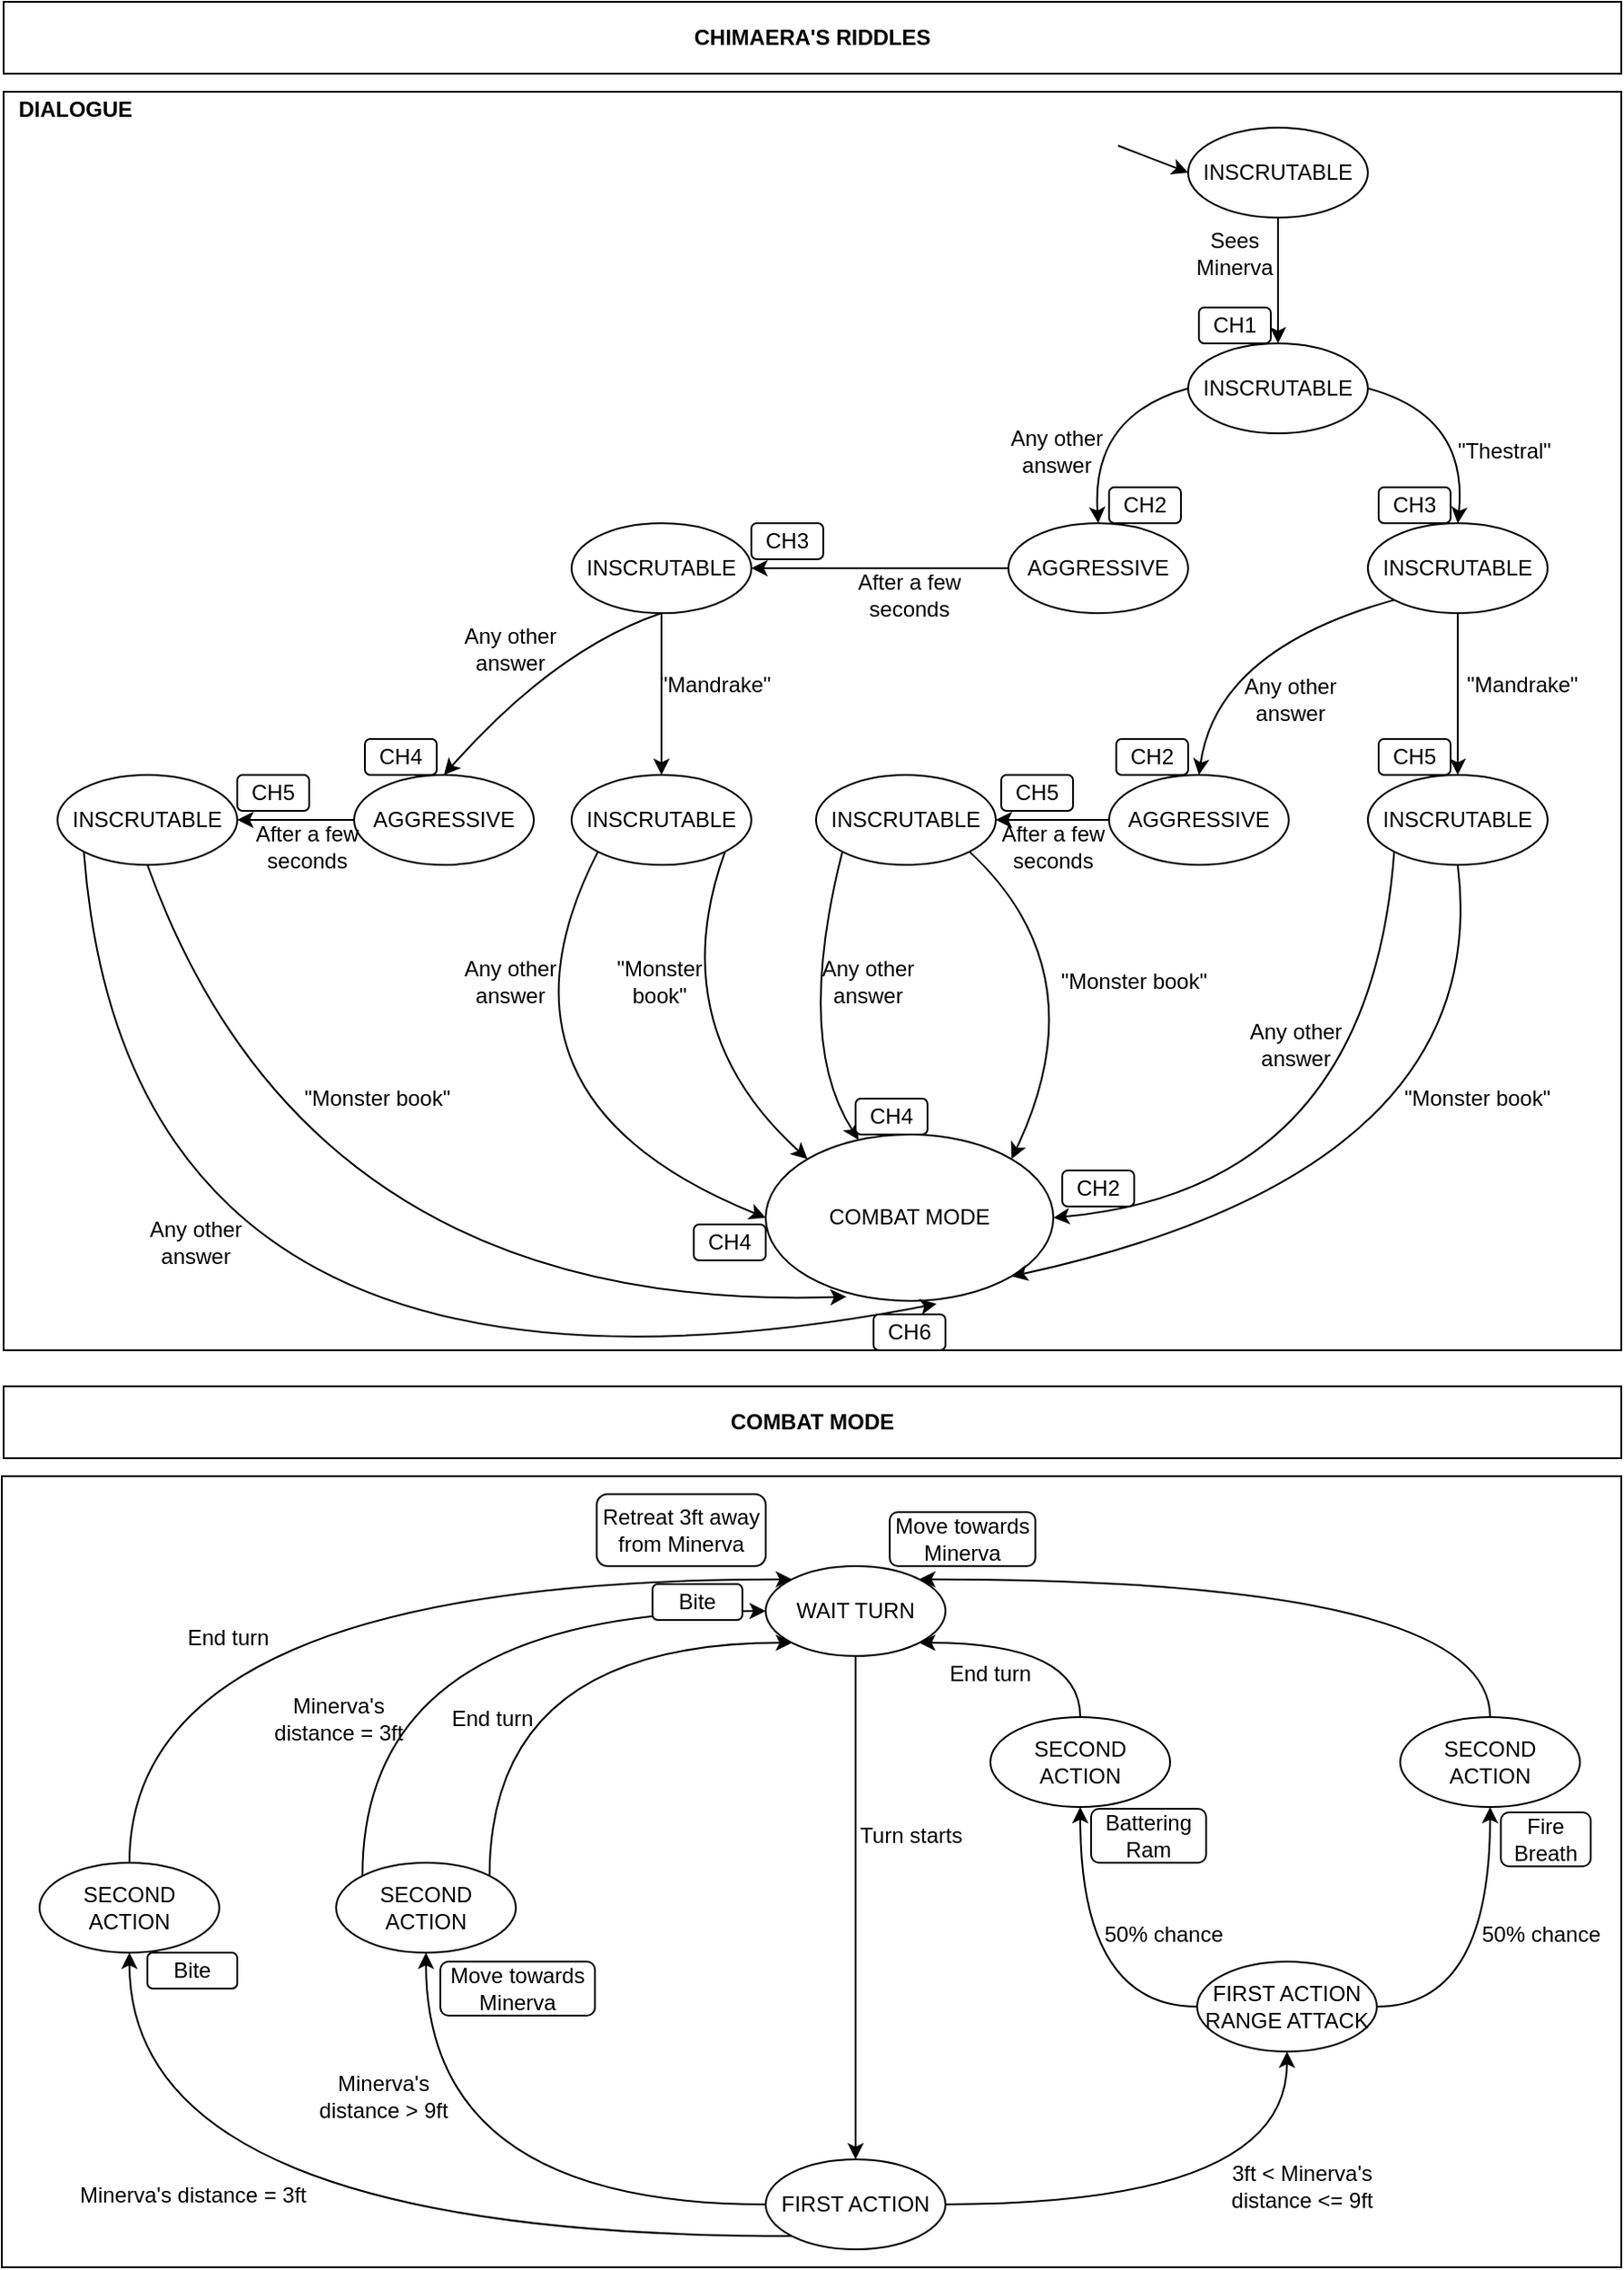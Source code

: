 <mxfile version="14.1.0" type="device"><diagram id="xKf9U3eauIbYkE_-DwvI" name="Page-1"><mxGraphModel dx="1865" dy="522" grid="1" gridSize="10" guides="1" tooltips="1" connect="1" arrows="1" fold="1" page="1" pageScale="1" pageWidth="827" pageHeight="1169" math="0" shadow="0"><root><mxCell id="0"/><mxCell id="1" parent="0"/><mxCell id="DUnYC542ImjqZkjtIX_e-2" value="" style="rounded=0;whiteSpace=wrap;html=1;" parent="1" vertex="1"><mxGeometry x="-60" y="100" width="900" height="700" as="geometry"/></mxCell><mxCell id="DUnYC542ImjqZkjtIX_e-3" value="INSCRUTABLE" style="ellipse;whiteSpace=wrap;html=1;" parent="1" vertex="1"><mxGeometry x="599" y="120" width="100" height="50" as="geometry"/></mxCell><mxCell id="DUnYC542ImjqZkjtIX_e-4" value="INSCRUTABLE" style="ellipse;whiteSpace=wrap;html=1;" parent="1" vertex="1"><mxGeometry x="599" y="240" width="100" height="50" as="geometry"/></mxCell><mxCell id="DUnYC542ImjqZkjtIX_e-5" value="" style="endArrow=classic;html=1;exitX=0.5;exitY=1;exitDx=0;exitDy=0;entryX=0.5;entryY=0;entryDx=0;entryDy=0;" parent="1" source="DUnYC542ImjqZkjtIX_e-3" target="DUnYC542ImjqZkjtIX_e-4" edge="1"><mxGeometry width="50" height="50" relative="1" as="geometry"><mxPoint x="519" y="320" as="sourcePoint"/><mxPoint x="569" y="270" as="targetPoint"/></mxGeometry></mxCell><mxCell id="DUnYC542ImjqZkjtIX_e-6" value="Sees Minerva" style="text;html=1;strokeColor=none;fillColor=none;align=center;verticalAlign=middle;whiteSpace=wrap;rounded=0;" parent="1" vertex="1"><mxGeometry x="605" y="180" width="40" height="20" as="geometry"/></mxCell><mxCell id="DUnYC542ImjqZkjtIX_e-7" value="CH1" style="rounded=1;whiteSpace=wrap;html=1;" parent="1" vertex="1"><mxGeometry x="605" y="220" width="40" height="20" as="geometry"/></mxCell><mxCell id="DUnYC542ImjqZkjtIX_e-8" value="INSCRUTABLE" style="ellipse;whiteSpace=wrap;html=1;" parent="1" vertex="1"><mxGeometry x="699" y="340" width="100" height="50" as="geometry"/></mxCell><mxCell id="DUnYC542ImjqZkjtIX_e-12" value="&quot;Thestral&quot;" style="text;html=1;strokeColor=none;fillColor=none;align=center;verticalAlign=middle;whiteSpace=wrap;rounded=0;" parent="1" vertex="1"><mxGeometry x="755" y="290" width="40" height="20" as="geometry"/></mxCell><mxCell id="DUnYC542ImjqZkjtIX_e-13" value="Any other answer" style="text;html=1;strokeColor=none;fillColor=none;align=center;verticalAlign=middle;whiteSpace=wrap;rounded=0;" parent="1" vertex="1"><mxGeometry x="497" y="290" width="58" height="20" as="geometry"/></mxCell><mxCell id="DUnYC542ImjqZkjtIX_e-15" value="CH3" style="rounded=1;whiteSpace=wrap;html=1;" parent="1" vertex="1"><mxGeometry x="705" y="320" width="40" height="20" as="geometry"/></mxCell><mxCell id="DUnYC542ImjqZkjtIX_e-16" value="CH2" style="rounded=1;whiteSpace=wrap;html=1;" parent="1" vertex="1"><mxGeometry x="555" y="320" width="40" height="20" as="geometry"/></mxCell><mxCell id="DUnYC542ImjqZkjtIX_e-31" value="AGGRESSIVE" style="ellipse;whiteSpace=wrap;html=1;" parent="1" vertex="1"><mxGeometry x="499" y="340" width="100" height="50" as="geometry"/></mxCell><mxCell id="DUnYC542ImjqZkjtIX_e-32" value="&lt;b&gt;DIALOGUE&lt;/b&gt;" style="text;html=1;strokeColor=none;fillColor=none;align=center;verticalAlign=middle;whiteSpace=wrap;rounded=0;" parent="1" vertex="1"><mxGeometry x="-40" y="100" width="40" height="20" as="geometry"/></mxCell><mxCell id="DUnYC542ImjqZkjtIX_e-35" value="&lt;b&gt;CHIMAERA'S RIDDLES&lt;/b&gt;" style="rounded=0;whiteSpace=wrap;html=1;" parent="1" vertex="1"><mxGeometry x="-60" y="50" width="900" height="40" as="geometry"/></mxCell><mxCell id="DUnYC542ImjqZkjtIX_e-36" value="" style="curved=1;endArrow=classic;html=1;exitX=0;exitY=0.5;exitDx=0;exitDy=0;entryX=0.5;entryY=0;entryDx=0;entryDy=0;" parent="1" source="DUnYC542ImjqZkjtIX_e-4" target="DUnYC542ImjqZkjtIX_e-31" edge="1"><mxGeometry width="50" height="50" relative="1" as="geometry"><mxPoint x="725" y="410" as="sourcePoint"/><mxPoint x="775" y="360" as="targetPoint"/><Array as="points"><mxPoint x="545" y="280"/></Array></mxGeometry></mxCell><mxCell id="DUnYC542ImjqZkjtIX_e-37" value="" style="curved=1;endArrow=classic;html=1;exitX=1;exitY=0.5;exitDx=0;exitDy=0;entryX=0.5;entryY=0;entryDx=0;entryDy=0;" parent="1" source="DUnYC542ImjqZkjtIX_e-4" target="DUnYC542ImjqZkjtIX_e-8" edge="1"><mxGeometry width="50" height="50" relative="1" as="geometry"><mxPoint x="725" y="240" as="sourcePoint"/><mxPoint x="775" y="190" as="targetPoint"/><Array as="points"><mxPoint x="755" y="280"/></Array></mxGeometry></mxCell><mxCell id="DUnYC542ImjqZkjtIX_e-40" value="CH3" style="rounded=1;whiteSpace=wrap;html=1;" parent="1" vertex="1"><mxGeometry x="356" y="340" width="40" height="20" as="geometry"/></mxCell><mxCell id="DUnYC542ImjqZkjtIX_e-41" value="AGGRESSIVE" style="ellipse;whiteSpace=wrap;html=1;" parent="1" vertex="1"><mxGeometry x="555" y="480" width="100" height="50" as="geometry"/></mxCell><mxCell id="DUnYC542ImjqZkjtIX_e-43" value="" style="curved=1;endArrow=classic;html=1;exitX=0;exitY=1;exitDx=0;exitDy=0;entryX=0.5;entryY=0;entryDx=0;entryDy=0;" parent="1" source="DUnYC542ImjqZkjtIX_e-8" target="DUnYC542ImjqZkjtIX_e-41" edge="1"><mxGeometry width="50" height="50" relative="1" as="geometry"><mxPoint x="725" y="400" as="sourcePoint"/><mxPoint x="775" y="350" as="targetPoint"/><Array as="points"><mxPoint x="615" y="410"/></Array></mxGeometry></mxCell><mxCell id="DUnYC542ImjqZkjtIX_e-44" value="" style="endArrow=classic;html=1;exitX=0.5;exitY=1;exitDx=0;exitDy=0;entryX=0.5;entryY=0;entryDx=0;entryDy=0;" parent="1" source="DUnYC542ImjqZkjtIX_e-8" target="DUnYC542ImjqZkjtIX_e-42" edge="1"><mxGeometry width="50" height="50" relative="1" as="geometry"><mxPoint x="725" y="400" as="sourcePoint"/><mxPoint x="775" y="350" as="targetPoint"/></mxGeometry></mxCell><mxCell id="DUnYC542ImjqZkjtIX_e-45" value="&quot;Mandrake&quot;" style="text;html=1;strokeColor=none;fillColor=none;align=center;verticalAlign=middle;whiteSpace=wrap;rounded=0;" parent="1" vertex="1"><mxGeometry x="765" y="420" width="40" height="20" as="geometry"/></mxCell><mxCell id="DUnYC542ImjqZkjtIX_e-46" value="Any other answer" style="text;html=1;strokeColor=none;fillColor=none;align=center;verticalAlign=middle;whiteSpace=wrap;rounded=0;" parent="1" vertex="1"><mxGeometry x="627" y="427.5" width="58" height="20" as="geometry"/></mxCell><mxCell id="DUnYC542ImjqZkjtIX_e-47" value="CH2" style="rounded=1;whiteSpace=wrap;html=1;" parent="1" vertex="1"><mxGeometry x="559" y="460" width="40" height="20" as="geometry"/></mxCell><mxCell id="DUnYC542ImjqZkjtIX_e-51" value="CH5" style="rounded=1;whiteSpace=wrap;html=1;" parent="1" vertex="1"><mxGeometry x="705" y="460" width="40" height="20" as="geometry"/></mxCell><mxCell id="DUnYC542ImjqZkjtIX_e-55" value="COMBAT MODE" style="ellipse;whiteSpace=wrap;html=1;" parent="1" vertex="1"><mxGeometry x="364" y="680" width="160" height="92.5" as="geometry"/></mxCell><mxCell id="DUnYC542ImjqZkjtIX_e-56" value="" style="curved=1;endArrow=classic;html=1;exitX=0;exitY=1;exitDx=0;exitDy=0;entryX=1;entryY=0.5;entryDx=0;entryDy=0;" parent="1" source="DUnYC542ImjqZkjtIX_e-42" target="DUnYC542ImjqZkjtIX_e-55" edge="1"><mxGeometry width="50" height="50" relative="1" as="geometry"><mxPoint x="713.645" y="549.998" as="sourcePoint"/><mxPoint x="549" y="647.32" as="targetPoint"/><Array as="points"><mxPoint x="700" y="710"/></Array></mxGeometry></mxCell><mxCell id="DUnYC542ImjqZkjtIX_e-58" value="&quot;Monster book&quot;" style="text;html=1;strokeColor=none;fillColor=none;align=center;verticalAlign=middle;whiteSpace=wrap;rounded=0;" parent="1" vertex="1"><mxGeometry x="715" y="650" width="90" height="20" as="geometry"/></mxCell><mxCell id="DUnYC542ImjqZkjtIX_e-59" value="Any other answer" style="text;html=1;strokeColor=none;fillColor=none;align=center;verticalAlign=middle;whiteSpace=wrap;rounded=0;" parent="1" vertex="1"><mxGeometry x="630" y="620.0" width="58" height="20" as="geometry"/></mxCell><mxCell id="DUnYC542ImjqZkjtIX_e-42" value="INSCRUTABLE" style="ellipse;whiteSpace=wrap;html=1;" parent="1" vertex="1"><mxGeometry x="699" y="480" width="100" height="50" as="geometry"/></mxCell><mxCell id="DUnYC542ImjqZkjtIX_e-65" value="" style="curved=1;endArrow=classic;html=1;exitX=0.5;exitY=1;exitDx=0;exitDy=0;entryX=1;entryY=1;entryDx=0;entryDy=0;" parent="1" source="DUnYC542ImjqZkjtIX_e-42" target="DUnYC542ImjqZkjtIX_e-55" edge="1"><mxGeometry width="50" height="50" relative="1" as="geometry"><mxPoint x="755" y="560" as="sourcePoint"/><mxPoint x="775" y="510" as="targetPoint"/><Array as="points"><mxPoint x="770" y="700"/></Array></mxGeometry></mxCell><mxCell id="DUnYC542ImjqZkjtIX_e-67" value="&lt;b&gt;COMBAT MODE&lt;/b&gt;" style="rounded=0;whiteSpace=wrap;html=1;" parent="1" vertex="1"><mxGeometry x="-60" y="820" width="900" height="40" as="geometry"/></mxCell><mxCell id="DUnYC542ImjqZkjtIX_e-68" value="" style="rounded=0;whiteSpace=wrap;html=1;" parent="1" vertex="1"><mxGeometry x="-61" y="870" width="901" height="440" as="geometry"/></mxCell><mxCell id="DUnYC542ImjqZkjtIX_e-69" value="WAIT TURN" style="ellipse;whiteSpace=wrap;html=1;" parent="1" vertex="1"><mxGeometry x="364" y="920.0" width="100" height="50" as="geometry"/></mxCell><mxCell id="s38Qu2iNfgUP-okB0Sbb-34" style="edgeStyle=orthogonalEdgeStyle;curved=1;orthogonalLoop=1;jettySize=auto;html=1;entryX=1;entryY=1;entryDx=0;entryDy=0;exitX=0.5;exitY=0;exitDx=0;exitDy=0;" parent="1" source="DUnYC542ImjqZkjtIX_e-70" target="DUnYC542ImjqZkjtIX_e-69" edge="1"><mxGeometry relative="1" as="geometry"><Array as="points"><mxPoint x="539" y="963"/></Array></mxGeometry></mxCell><mxCell id="DUnYC542ImjqZkjtIX_e-70" value="SECOND ACTION" style="ellipse;whiteSpace=wrap;html=1;" parent="1" vertex="1"><mxGeometry x="489" y="1004" width="100" height="50" as="geometry"/></mxCell><mxCell id="s38Qu2iNfgUP-okB0Sbb-9" style="edgeStyle=orthogonalEdgeStyle;curved=1;orthogonalLoop=1;jettySize=auto;html=1;exitX=0;exitY=1;exitDx=0;exitDy=0;" parent="1" source="DUnYC542ImjqZkjtIX_e-71" target="s38Qu2iNfgUP-okB0Sbb-5" edge="1"><mxGeometry relative="1" as="geometry"/></mxCell><mxCell id="s38Qu2iNfgUP-okB0Sbb-12" style="edgeStyle=orthogonalEdgeStyle;curved=1;orthogonalLoop=1;jettySize=auto;html=1;entryX=0.5;entryY=1;entryDx=0;entryDy=0;" parent="1" source="DUnYC542ImjqZkjtIX_e-71" target="s38Qu2iNfgUP-okB0Sbb-11" edge="1"><mxGeometry relative="1" as="geometry"/></mxCell><mxCell id="s38Qu2iNfgUP-okB0Sbb-37" style="edgeStyle=orthogonalEdgeStyle;curved=1;orthogonalLoop=1;jettySize=auto;html=1;" parent="1" source="DUnYC542ImjqZkjtIX_e-71" target="s38Qu2iNfgUP-okB0Sbb-35" edge="1"><mxGeometry relative="1" as="geometry"/></mxCell><mxCell id="DUnYC542ImjqZkjtIX_e-71" value="FIRST ACTION" style="ellipse;whiteSpace=wrap;html=1;" parent="1" vertex="1"><mxGeometry x="364" y="1250" width="100" height="50" as="geometry"/></mxCell><mxCell id="DUnYC542ImjqZkjtIX_e-73" value="" style="endArrow=classic;html=1;exitX=0.5;exitY=1;exitDx=0;exitDy=0;entryX=0.5;entryY=0;entryDx=0;entryDy=0;" parent="1" source="DUnYC542ImjqZkjtIX_e-69" target="DUnYC542ImjqZkjtIX_e-71" edge="1"><mxGeometry width="50" height="50" relative="1" as="geometry"><mxPoint x="490" y="1110" as="sourcePoint"/><mxPoint x="540" y="1060" as="targetPoint"/></mxGeometry></mxCell><mxCell id="DUnYC542ImjqZkjtIX_e-74" value="Turn starts" style="text;html=1;strokeColor=none;fillColor=none;align=center;verticalAlign=middle;whiteSpace=wrap;rounded=0;" parent="1" vertex="1"><mxGeometry x="410" y="1060" width="70" height="20" as="geometry"/></mxCell><mxCell id="s38Qu2iNfgUP-okB0Sbb-31" style="edgeStyle=orthogonalEdgeStyle;curved=1;orthogonalLoop=1;jettySize=auto;html=1;entryX=1;entryY=0;entryDx=0;entryDy=0;exitX=0.5;exitY=0;exitDx=0;exitDy=0;" parent="1" source="DUnYC542ImjqZkjtIX_e-75" target="DUnYC542ImjqZkjtIX_e-69" edge="1"><mxGeometry relative="1" as="geometry"><Array as="points"><mxPoint x="767" y="927"/></Array></mxGeometry></mxCell><mxCell id="DUnYC542ImjqZkjtIX_e-75" value="SECOND ACTION" style="ellipse;whiteSpace=wrap;html=1;" parent="1" vertex="1"><mxGeometry x="717" y="1004" width="100" height="50" as="geometry"/></mxCell><mxCell id="DUnYC542ImjqZkjtIX_e-78" value="&lt;span style=&quot;color: rgba(0 , 0 , 0 , 0) ; font-family: monospace ; font-size: 0px&quot;&gt;%3CmxGraphModel%3E%3Croot%3E%3CmxCell%20id%3D%220%22%2F%3E%3CmxCell%20id%3D%221%22%20parent%3D%220%22%2F%3E%3CmxCell%20id%3D%222%22%20value%3D%22Minerva's%20distance%20%26amp%3Bgt%3B%203ft%22%20style%3D%22text%3Bhtml%3D1%3BstrokeColor%3Dnone%3BfillColor%3Dnone%3Balign%3Dcenter%3BverticalAlign%3Dmiddle%3BwhiteSpace%3Dwrap%3Brounded%3D0%3B%22%20vertex%3D%221%22%20parent%3D%221%22%3E%3CmxGeometry%20x%3D%22393.5%22%20y%3D%22800%22%20width%3D%2290%22%20height%3D%2220%22%20as%3D%22geometry%22%2F%3E%3C%2FmxCell%3E%3C%2Froot%3E%3C%2FmxGraphModel%3E&lt;/span&gt;" style="text;html=1;strokeColor=none;fillColor=none;align=center;verticalAlign=middle;whiteSpace=wrap;rounded=0;" parent="1" vertex="1"><mxGeometry x="530" y="1180" width="40" height="20" as="geometry"/></mxCell><mxCell id="DUnYC542ImjqZkjtIX_e-81" value="Bite" style="rounded=1;whiteSpace=wrap;html=1;" parent="1" vertex="1"><mxGeometry x="20" y="1135" width="50" height="20" as="geometry"/></mxCell><mxCell id="MSD5m65WL7Jcf4b3X6oX-1" value="INSCRUTABLE" style="ellipse;whiteSpace=wrap;html=1;" parent="1" vertex="1"><mxGeometry x="256" y="340" width="100" height="50" as="geometry"/></mxCell><mxCell id="MSD5m65WL7Jcf4b3X6oX-2" value="" style="endArrow=classic;html=1;entryX=1;entryY=0.5;entryDx=0;entryDy=0;exitX=0;exitY=0.5;exitDx=0;exitDy=0;" parent="1" source="DUnYC542ImjqZkjtIX_e-31" target="MSD5m65WL7Jcf4b3X6oX-1" edge="1"><mxGeometry width="50" height="50" relative="1" as="geometry"><mxPoint x="615" y="320" as="sourcePoint"/><mxPoint x="665" y="270" as="targetPoint"/></mxGeometry></mxCell><mxCell id="MSD5m65WL7Jcf4b3X6oX-3" value="AGGRESSIVE" style="ellipse;whiteSpace=wrap;html=1;" parent="1" vertex="1"><mxGeometry x="135" y="480" width="100" height="50" as="geometry"/></mxCell><mxCell id="MSD5m65WL7Jcf4b3X6oX-5" value="Any other answer" style="text;html=1;strokeColor=none;fillColor=none;align=center;verticalAlign=middle;whiteSpace=wrap;rounded=0;" parent="1" vertex="1"><mxGeometry x="193" y="400" width="58" height="20" as="geometry"/></mxCell><mxCell id="MSD5m65WL7Jcf4b3X6oX-6" value="CH4" style="rounded=1;whiteSpace=wrap;html=1;" parent="1" vertex="1"><mxGeometry x="141" y="460" width="40" height="20" as="geometry"/></mxCell><mxCell id="MSD5m65WL7Jcf4b3X6oX-8" value="CH5" style="rounded=1;whiteSpace=wrap;html=1;" parent="1" vertex="1"><mxGeometry x="495" y="480" width="40" height="20" as="geometry"/></mxCell><mxCell id="MSD5m65WL7Jcf4b3X6oX-11" value="INSCRUTABLE" style="ellipse;whiteSpace=wrap;html=1;" parent="1" vertex="1"><mxGeometry x="256" y="480" width="100" height="50" as="geometry"/></mxCell><mxCell id="MSD5m65WL7Jcf4b3X6oX-12" value="" style="curved=1;endArrow=classic;html=1;exitX=0.5;exitY=1;exitDx=0;exitDy=0;entryX=0.5;entryY=0;entryDx=0;entryDy=0;" parent="1" source="MSD5m65WL7Jcf4b3X6oX-1" target="MSD5m65WL7Jcf4b3X6oX-3" edge="1"><mxGeometry width="50" height="50" relative="1" as="geometry"><mxPoint x="345.645" y="382.678" as="sourcePoint"/><mxPoint x="181" y="480" as="targetPoint"/><Array as="points"><mxPoint x="247" y="410"/></Array></mxGeometry></mxCell><mxCell id="MSD5m65WL7Jcf4b3X6oX-13" value="After a few seconds" style="text;html=1;strokeColor=none;fillColor=none;align=center;verticalAlign=middle;whiteSpace=wrap;rounded=0;" parent="1" vertex="1"><mxGeometry x="405" y="370" width="78" height="20" as="geometry"/></mxCell><mxCell id="MSD5m65WL7Jcf4b3X6oX-16" value="" style="endArrow=classic;html=1;exitX=0.5;exitY=1;exitDx=0;exitDy=0;entryX=0.5;entryY=0;entryDx=0;entryDy=0;" parent="1" source="MSD5m65WL7Jcf4b3X6oX-1" target="MSD5m65WL7Jcf4b3X6oX-11" edge="1"><mxGeometry width="50" height="50" relative="1" as="geometry"><mxPoint x="521" y="487.5" as="sourcePoint"/><mxPoint x="571" y="437.5" as="targetPoint"/></mxGeometry></mxCell><mxCell id="MSD5m65WL7Jcf4b3X6oX-18" value="INSCRUTABLE" style="ellipse;whiteSpace=wrap;html=1;" parent="1" vertex="1"><mxGeometry x="392" y="480" width="100" height="50" as="geometry"/></mxCell><mxCell id="MSD5m65WL7Jcf4b3X6oX-19" value="" style="endArrow=classic;html=1;exitX=0;exitY=0.5;exitDx=0;exitDy=0;entryX=1;entryY=0.5;entryDx=0;entryDy=0;" parent="1" source="DUnYC542ImjqZkjtIX_e-41" target="MSD5m65WL7Jcf4b3X6oX-18" edge="1"><mxGeometry width="50" height="50" relative="1" as="geometry"><mxPoint x="585" y="487.5" as="sourcePoint"/><mxPoint x="635" y="437.5" as="targetPoint"/></mxGeometry></mxCell><mxCell id="MSD5m65WL7Jcf4b3X6oX-21" value="" style="curved=1;endArrow=classic;html=1;exitX=0;exitY=1;exitDx=0;exitDy=0;" parent="1" source="MSD5m65WL7Jcf4b3X6oX-18" target="DUnYC542ImjqZkjtIX_e-55" edge="1"><mxGeometry width="50" height="50" relative="1" as="geometry"><mxPoint x="585" y="657.5" as="sourcePoint"/><mxPoint x="635" y="607.5" as="targetPoint"/><Array as="points"><mxPoint x="380" y="628"/></Array></mxGeometry></mxCell><mxCell id="MSD5m65WL7Jcf4b3X6oX-23" value="After a few seconds" style="text;html=1;strokeColor=none;fillColor=none;align=center;verticalAlign=middle;whiteSpace=wrap;rounded=0;" parent="1" vertex="1"><mxGeometry x="485" y="510" width="78" height="20" as="geometry"/></mxCell><mxCell id="MSD5m65WL7Jcf4b3X6oX-26" value="&quot;Mandrake&quot;" style="text;html=1;strokeColor=none;fillColor=none;align=center;verticalAlign=middle;whiteSpace=wrap;rounded=0;" parent="1" vertex="1"><mxGeometry x="316" y="420" width="40" height="20" as="geometry"/></mxCell><mxCell id="MSD5m65WL7Jcf4b3X6oX-27" value="&quot;Monster book&quot;" style="text;html=1;strokeColor=none;fillColor=none;align=center;verticalAlign=middle;whiteSpace=wrap;rounded=0;" parent="1" vertex="1"><mxGeometry x="524" y="585" width="90" height="20" as="geometry"/></mxCell><mxCell id="MSD5m65WL7Jcf4b3X6oX-29" value="Any other answer" style="text;html=1;strokeColor=none;fillColor=none;align=center;verticalAlign=middle;whiteSpace=wrap;rounded=0;" parent="1" vertex="1"><mxGeometry x="193" y="585.0" width="58" height="20" as="geometry"/></mxCell><mxCell id="MSD5m65WL7Jcf4b3X6oX-30" value="CH2" style="rounded=1;whiteSpace=wrap;html=1;" parent="1" vertex="1"><mxGeometry x="529" y="700" width="40" height="20" as="geometry"/></mxCell><mxCell id="MSD5m65WL7Jcf4b3X6oX-33" value="" style="endArrow=classic;html=1;exitX=0;exitY=0.5;exitDx=0;exitDy=0;entryX=1;entryY=0.5;entryDx=0;entryDy=0;" parent="1" source="MSD5m65WL7Jcf4b3X6oX-3" target="MSD5m65WL7Jcf4b3X6oX-22" edge="1"><mxGeometry width="50" height="50" relative="1" as="geometry"><mxPoint x="135" y="510" as="sourcePoint"/><mxPoint x="110" y="505" as="targetPoint"/></mxGeometry></mxCell><mxCell id="MSD5m65WL7Jcf4b3X6oX-35" value="" style="curved=1;endArrow=classic;html=1;exitX=0.5;exitY=1;exitDx=0;exitDy=0;entryX=0.281;entryY=0.975;entryDx=0;entryDy=0;entryPerimeter=0;" parent="1" source="MSD5m65WL7Jcf4b3X6oX-22" target="DUnYC542ImjqZkjtIX_e-55" edge="1"><mxGeometry width="50" height="50" relative="1" as="geometry"><mxPoint x="420" y="560" as="sourcePoint"/><mxPoint x="470" y="510" as="targetPoint"/><Array as="points"><mxPoint x="110" y="780"/></Array></mxGeometry></mxCell><mxCell id="MSD5m65WL7Jcf4b3X6oX-37" value="" style="curved=1;endArrow=classic;html=1;exitX=0;exitY=1;exitDx=0;exitDy=0;entryX=0.594;entryY=1.018;entryDx=0;entryDy=0;entryPerimeter=0;" parent="1" source="MSD5m65WL7Jcf4b3X6oX-22" target="DUnYC542ImjqZkjtIX_e-55" edge="1"><mxGeometry width="50" height="50" relative="1" as="geometry"><mxPoint x="420" y="560" as="sourcePoint"/><mxPoint x="470" y="510" as="targetPoint"/><Array as="points"><mxPoint x="10" y="860"/></Array></mxGeometry></mxCell><mxCell id="MSD5m65WL7Jcf4b3X6oX-38" value="Any other answer" style="text;html=1;strokeColor=none;fillColor=none;align=center;verticalAlign=middle;whiteSpace=wrap;rounded=0;" parent="1" vertex="1"><mxGeometry x="18" y="730.0" width="58" height="20" as="geometry"/></mxCell><mxCell id="MSD5m65WL7Jcf4b3X6oX-39" value="&quot;Monster book&quot;" style="text;html=1;strokeColor=none;fillColor=none;align=center;verticalAlign=middle;whiteSpace=wrap;rounded=0;" parent="1" vertex="1"><mxGeometry x="103" y="650" width="90" height="20" as="geometry"/></mxCell><mxCell id="MSD5m65WL7Jcf4b3X6oX-40" value="CH5" style="rounded=1;whiteSpace=wrap;html=1;" parent="1" vertex="1"><mxGeometry x="70" y="480" width="40" height="20" as="geometry"/></mxCell><mxCell id="MSD5m65WL7Jcf4b3X6oX-22" value="INSCRUTABLE" style="ellipse;whiteSpace=wrap;html=1;" parent="1" vertex="1"><mxGeometry x="-30" y="480" width="100" height="50" as="geometry"/></mxCell><mxCell id="MSD5m65WL7Jcf4b3X6oX-42" value="CH4" style="rounded=1;whiteSpace=wrap;html=1;" parent="1" vertex="1"><mxGeometry x="414" y="660" width="40" height="20" as="geometry"/></mxCell><mxCell id="MSD5m65WL7Jcf4b3X6oX-43" value="CH6" style="rounded=1;whiteSpace=wrap;html=1;" parent="1" vertex="1"><mxGeometry x="424" y="780" width="40" height="20" as="geometry"/></mxCell><mxCell id="MSD5m65WL7Jcf4b3X6oX-44" value="" style="curved=1;endArrow=classic;html=1;exitX=1;exitY=1;exitDx=0;exitDy=0;entryX=0;entryY=0;entryDx=0;entryDy=0;" parent="1" source="MSD5m65WL7Jcf4b3X6oX-11" target="DUnYC542ImjqZkjtIX_e-55" edge="1"><mxGeometry width="50" height="50" relative="1" as="geometry"><mxPoint x="380" y="600" as="sourcePoint"/><mxPoint x="430" y="550" as="targetPoint"/><Array as="points"><mxPoint x="306" y="620"/></Array></mxGeometry></mxCell><mxCell id="MSD5m65WL7Jcf4b3X6oX-45" value="" style="curved=1;endArrow=classic;html=1;exitX=1;exitY=1;exitDx=0;exitDy=0;entryX=1;entryY=0;entryDx=0;entryDy=0;" parent="1" source="MSD5m65WL7Jcf4b3X6oX-18" target="DUnYC542ImjqZkjtIX_e-55" edge="1"><mxGeometry width="50" height="50" relative="1" as="geometry"><mxPoint x="380" y="600" as="sourcePoint"/><mxPoint x="430" y="550" as="targetPoint"/><Array as="points"><mxPoint x="550" y="590"/></Array></mxGeometry></mxCell><mxCell id="MSD5m65WL7Jcf4b3X6oX-47" value="" style="curved=1;endArrow=classic;html=1;exitX=0;exitY=1;exitDx=0;exitDy=0;entryX=0;entryY=0.5;entryDx=0;entryDy=0;" parent="1" source="MSD5m65WL7Jcf4b3X6oX-11" target="DUnYC542ImjqZkjtIX_e-55" edge="1"><mxGeometry width="50" height="50" relative="1" as="geometry"><mxPoint x="380" y="600" as="sourcePoint"/><mxPoint x="430" y="550" as="targetPoint"/><Array as="points"><mxPoint x="200" y="660"/></Array></mxGeometry></mxCell><mxCell id="MSD5m65WL7Jcf4b3X6oX-48" value="&quot;Monster book&quot;" style="text;html=1;strokeColor=none;fillColor=none;align=center;verticalAlign=middle;whiteSpace=wrap;rounded=0;" parent="1" vertex="1"><mxGeometry x="270" y="585" width="70" height="20" as="geometry"/></mxCell><mxCell id="MSD5m65WL7Jcf4b3X6oX-49" value="CH4" style="rounded=1;whiteSpace=wrap;html=1;" parent="1" vertex="1"><mxGeometry x="324" y="730" width="40" height="20" as="geometry"/></mxCell><mxCell id="MSD5m65WL7Jcf4b3X6oX-50" value="Any other answer" style="text;html=1;strokeColor=none;fillColor=none;align=center;verticalAlign=middle;whiteSpace=wrap;rounded=0;" parent="1" vertex="1"><mxGeometry x="392" y="585.0" width="58" height="20" as="geometry"/></mxCell><mxCell id="MSD5m65WL7Jcf4b3X6oX-54" value="" style="endArrow=classic;html=1;entryX=0;entryY=0.5;entryDx=0;entryDy=0;" parent="1" target="DUnYC542ImjqZkjtIX_e-3" edge="1"><mxGeometry width="50" height="50" relative="1" as="geometry"><mxPoint x="560" y="130" as="sourcePoint"/><mxPoint x="547" y="110" as="targetPoint"/></mxGeometry></mxCell><mxCell id="MSD5m65WL7Jcf4b3X6oX-55" value="After a few seconds" style="text;html=1;strokeColor=none;fillColor=none;align=center;verticalAlign=middle;whiteSpace=wrap;rounded=0;" parent="1" vertex="1"><mxGeometry x="70" y="510" width="78" height="20" as="geometry"/></mxCell><mxCell id="s38Qu2iNfgUP-okB0Sbb-2" value="Battering Ram" style="rounded=1;whiteSpace=wrap;html=1;" parent="1" vertex="1"><mxGeometry x="545" y="1055" width="64" height="30" as="geometry"/></mxCell><mxCell id="s38Qu2iNfgUP-okB0Sbb-3" value="Fire Breath" style="rounded=1;whiteSpace=wrap;html=1;" parent="1" vertex="1"><mxGeometry x="773" y="1057" width="50" height="30" as="geometry"/></mxCell><mxCell id="s38Qu2iNfgUP-okB0Sbb-15" style="edgeStyle=orthogonalEdgeStyle;curved=1;orthogonalLoop=1;jettySize=auto;html=1;entryX=0;entryY=0;entryDx=0;entryDy=0;" parent="1" source="s38Qu2iNfgUP-okB0Sbb-5" target="DUnYC542ImjqZkjtIX_e-69" edge="1"><mxGeometry relative="1" as="geometry"><Array as="points"><mxPoint x="10" y="927"/></Array></mxGeometry></mxCell><mxCell id="s38Qu2iNfgUP-okB0Sbb-5" value="SECOND ACTION" style="ellipse;whiteSpace=wrap;html=1;" parent="1" vertex="1"><mxGeometry x="-40" y="1085" width="100" height="50" as="geometry"/></mxCell><mxCell id="s38Qu2iNfgUP-okB0Sbb-10" value="Move towards Minerva" style="rounded=1;whiteSpace=wrap;html=1;" parent="1" vertex="1"><mxGeometry x="183" y="1140" width="86" height="30" as="geometry"/></mxCell><mxCell id="s38Qu2iNfgUP-okB0Sbb-16" style="edgeStyle=orthogonalEdgeStyle;curved=1;orthogonalLoop=1;jettySize=auto;html=1;entryX=0;entryY=0.5;entryDx=0;entryDy=0;exitX=0;exitY=0;exitDx=0;exitDy=0;" parent="1" source="s38Qu2iNfgUP-okB0Sbb-11" target="DUnYC542ImjqZkjtIX_e-69" edge="1"><mxGeometry relative="1" as="geometry"><Array as="points"><mxPoint x="140" y="945"/></Array></mxGeometry></mxCell><mxCell id="s38Qu2iNfgUP-okB0Sbb-20" style="edgeStyle=orthogonalEdgeStyle;curved=1;orthogonalLoop=1;jettySize=auto;html=1;entryX=0;entryY=1;entryDx=0;entryDy=0;exitX=1;exitY=0;exitDx=0;exitDy=0;" parent="1" source="s38Qu2iNfgUP-okB0Sbb-11" target="DUnYC542ImjqZkjtIX_e-69" edge="1"><mxGeometry relative="1" as="geometry"><Array as="points"><mxPoint x="210" y="963"/></Array></mxGeometry></mxCell><mxCell id="s38Qu2iNfgUP-okB0Sbb-11" value="SECOND ACTION" style="ellipse;whiteSpace=wrap;html=1;" parent="1" vertex="1"><mxGeometry x="125" y="1085" width="100" height="50" as="geometry"/></mxCell><mxCell id="s38Qu2iNfgUP-okB0Sbb-14" value="Minerva's distance = 3ft" style="text;html=1;align=center;verticalAlign=middle;resizable=0;points=[];autosize=1;" parent="1" vertex="1"><mxGeometry x="-25" y="1260" width="140" height="20" as="geometry"/></mxCell><mxCell id="s38Qu2iNfgUP-okB0Sbb-18" value="Minerva's &lt;br&gt;distance = 3ft" style="text;html=1;align=center;verticalAlign=middle;resizable=0;points=[];autosize=1;" parent="1" vertex="1"><mxGeometry x="81" y="990" width="90" height="30" as="geometry"/></mxCell><mxCell id="s38Qu2iNfgUP-okB0Sbb-19" value="Retreat 3ft away from Minerva" style="rounded=1;whiteSpace=wrap;html=1;" parent="1" vertex="1"><mxGeometry x="270" y="880" width="94" height="40" as="geometry"/></mxCell><mxCell id="s38Qu2iNfgUP-okB0Sbb-21" value="End turn" style="text;html=1;strokeColor=none;fillColor=none;align=center;verticalAlign=middle;whiteSpace=wrap;rounded=0;" parent="1" vertex="1"><mxGeometry x="30" y="950" width="70" height="20" as="geometry"/></mxCell><mxCell id="s38Qu2iNfgUP-okB0Sbb-22" value="End turn" style="text;html=1;strokeColor=none;fillColor=none;align=center;verticalAlign=middle;whiteSpace=wrap;rounded=0;" parent="1" vertex="1"><mxGeometry x="177" y="995" width="70" height="20" as="geometry"/></mxCell><mxCell id="s38Qu2iNfgUP-okB0Sbb-23" value="Bite" style="rounded=1;whiteSpace=wrap;html=1;" parent="1" vertex="1"><mxGeometry x="301" y="930" width="50" height="20" as="geometry"/></mxCell><mxCell id="s38Qu2iNfgUP-okB0Sbb-26" value="Minerva's &lt;br&gt;distance &amp;gt; 9ft" style="text;html=1;align=center;verticalAlign=middle;resizable=0;points=[];autosize=1;" parent="1" vertex="1"><mxGeometry x="106" y="1200" width="90" height="30" as="geometry"/></mxCell><mxCell id="s38Qu2iNfgUP-okB0Sbb-27" value="50% chance" style="text;html=1;align=center;verticalAlign=middle;resizable=0;points=[];autosize=1;" parent="1" vertex="1"><mxGeometry x="755" y="1115" width="80" height="20" as="geometry"/></mxCell><mxCell id="s38Qu2iNfgUP-okB0Sbb-33" value="Move towards Minerva" style="rounded=1;whiteSpace=wrap;html=1;" parent="1" vertex="1"><mxGeometry x="433" y="890" width="81" height="30" as="geometry"/></mxCell><mxCell id="s38Qu2iNfgUP-okB0Sbb-38" style="edgeStyle=orthogonalEdgeStyle;curved=1;orthogonalLoop=1;jettySize=auto;html=1;" parent="1" source="s38Qu2iNfgUP-okB0Sbb-35" target="DUnYC542ImjqZkjtIX_e-75" edge="1"><mxGeometry relative="1" as="geometry"/></mxCell><mxCell id="s38Qu2iNfgUP-okB0Sbb-40" style="edgeStyle=orthogonalEdgeStyle;curved=1;orthogonalLoop=1;jettySize=auto;html=1;" parent="1" source="s38Qu2iNfgUP-okB0Sbb-35" target="DUnYC542ImjqZkjtIX_e-70" edge="1"><mxGeometry relative="1" as="geometry"/></mxCell><mxCell id="s38Qu2iNfgUP-okB0Sbb-35" value="FIRST ACTION RANGE ATTACK" style="ellipse;whiteSpace=wrap;html=1;" parent="1" vertex="1"><mxGeometry x="604" y="1140" width="100" height="50" as="geometry"/></mxCell><mxCell id="s38Qu2iNfgUP-okB0Sbb-46" value="50% chance" style="text;html=1;align=center;verticalAlign=middle;resizable=0;points=[];autosize=1;" parent="1" vertex="1"><mxGeometry x="545" y="1115" width="80" height="20" as="geometry"/></mxCell><mxCell id="s38Qu2iNfgUP-okB0Sbb-48" value="3ft &amp;lt; Minerva's &lt;br&gt;distance &amp;lt;= 9ft" style="text;html=1;align=center;verticalAlign=middle;resizable=0;points=[];autosize=1;" parent="1" vertex="1"><mxGeometry x="617" y="1250" width="90" height="30" as="geometry"/></mxCell><mxCell id="s38Qu2iNfgUP-okB0Sbb-49" value="End turn" style="text;html=1;strokeColor=none;fillColor=none;align=center;verticalAlign=middle;whiteSpace=wrap;rounded=0;" parent="1" vertex="1"><mxGeometry x="454" y="970" width="70" height="20" as="geometry"/></mxCell></root></mxGraphModel></diagram></mxfile>
